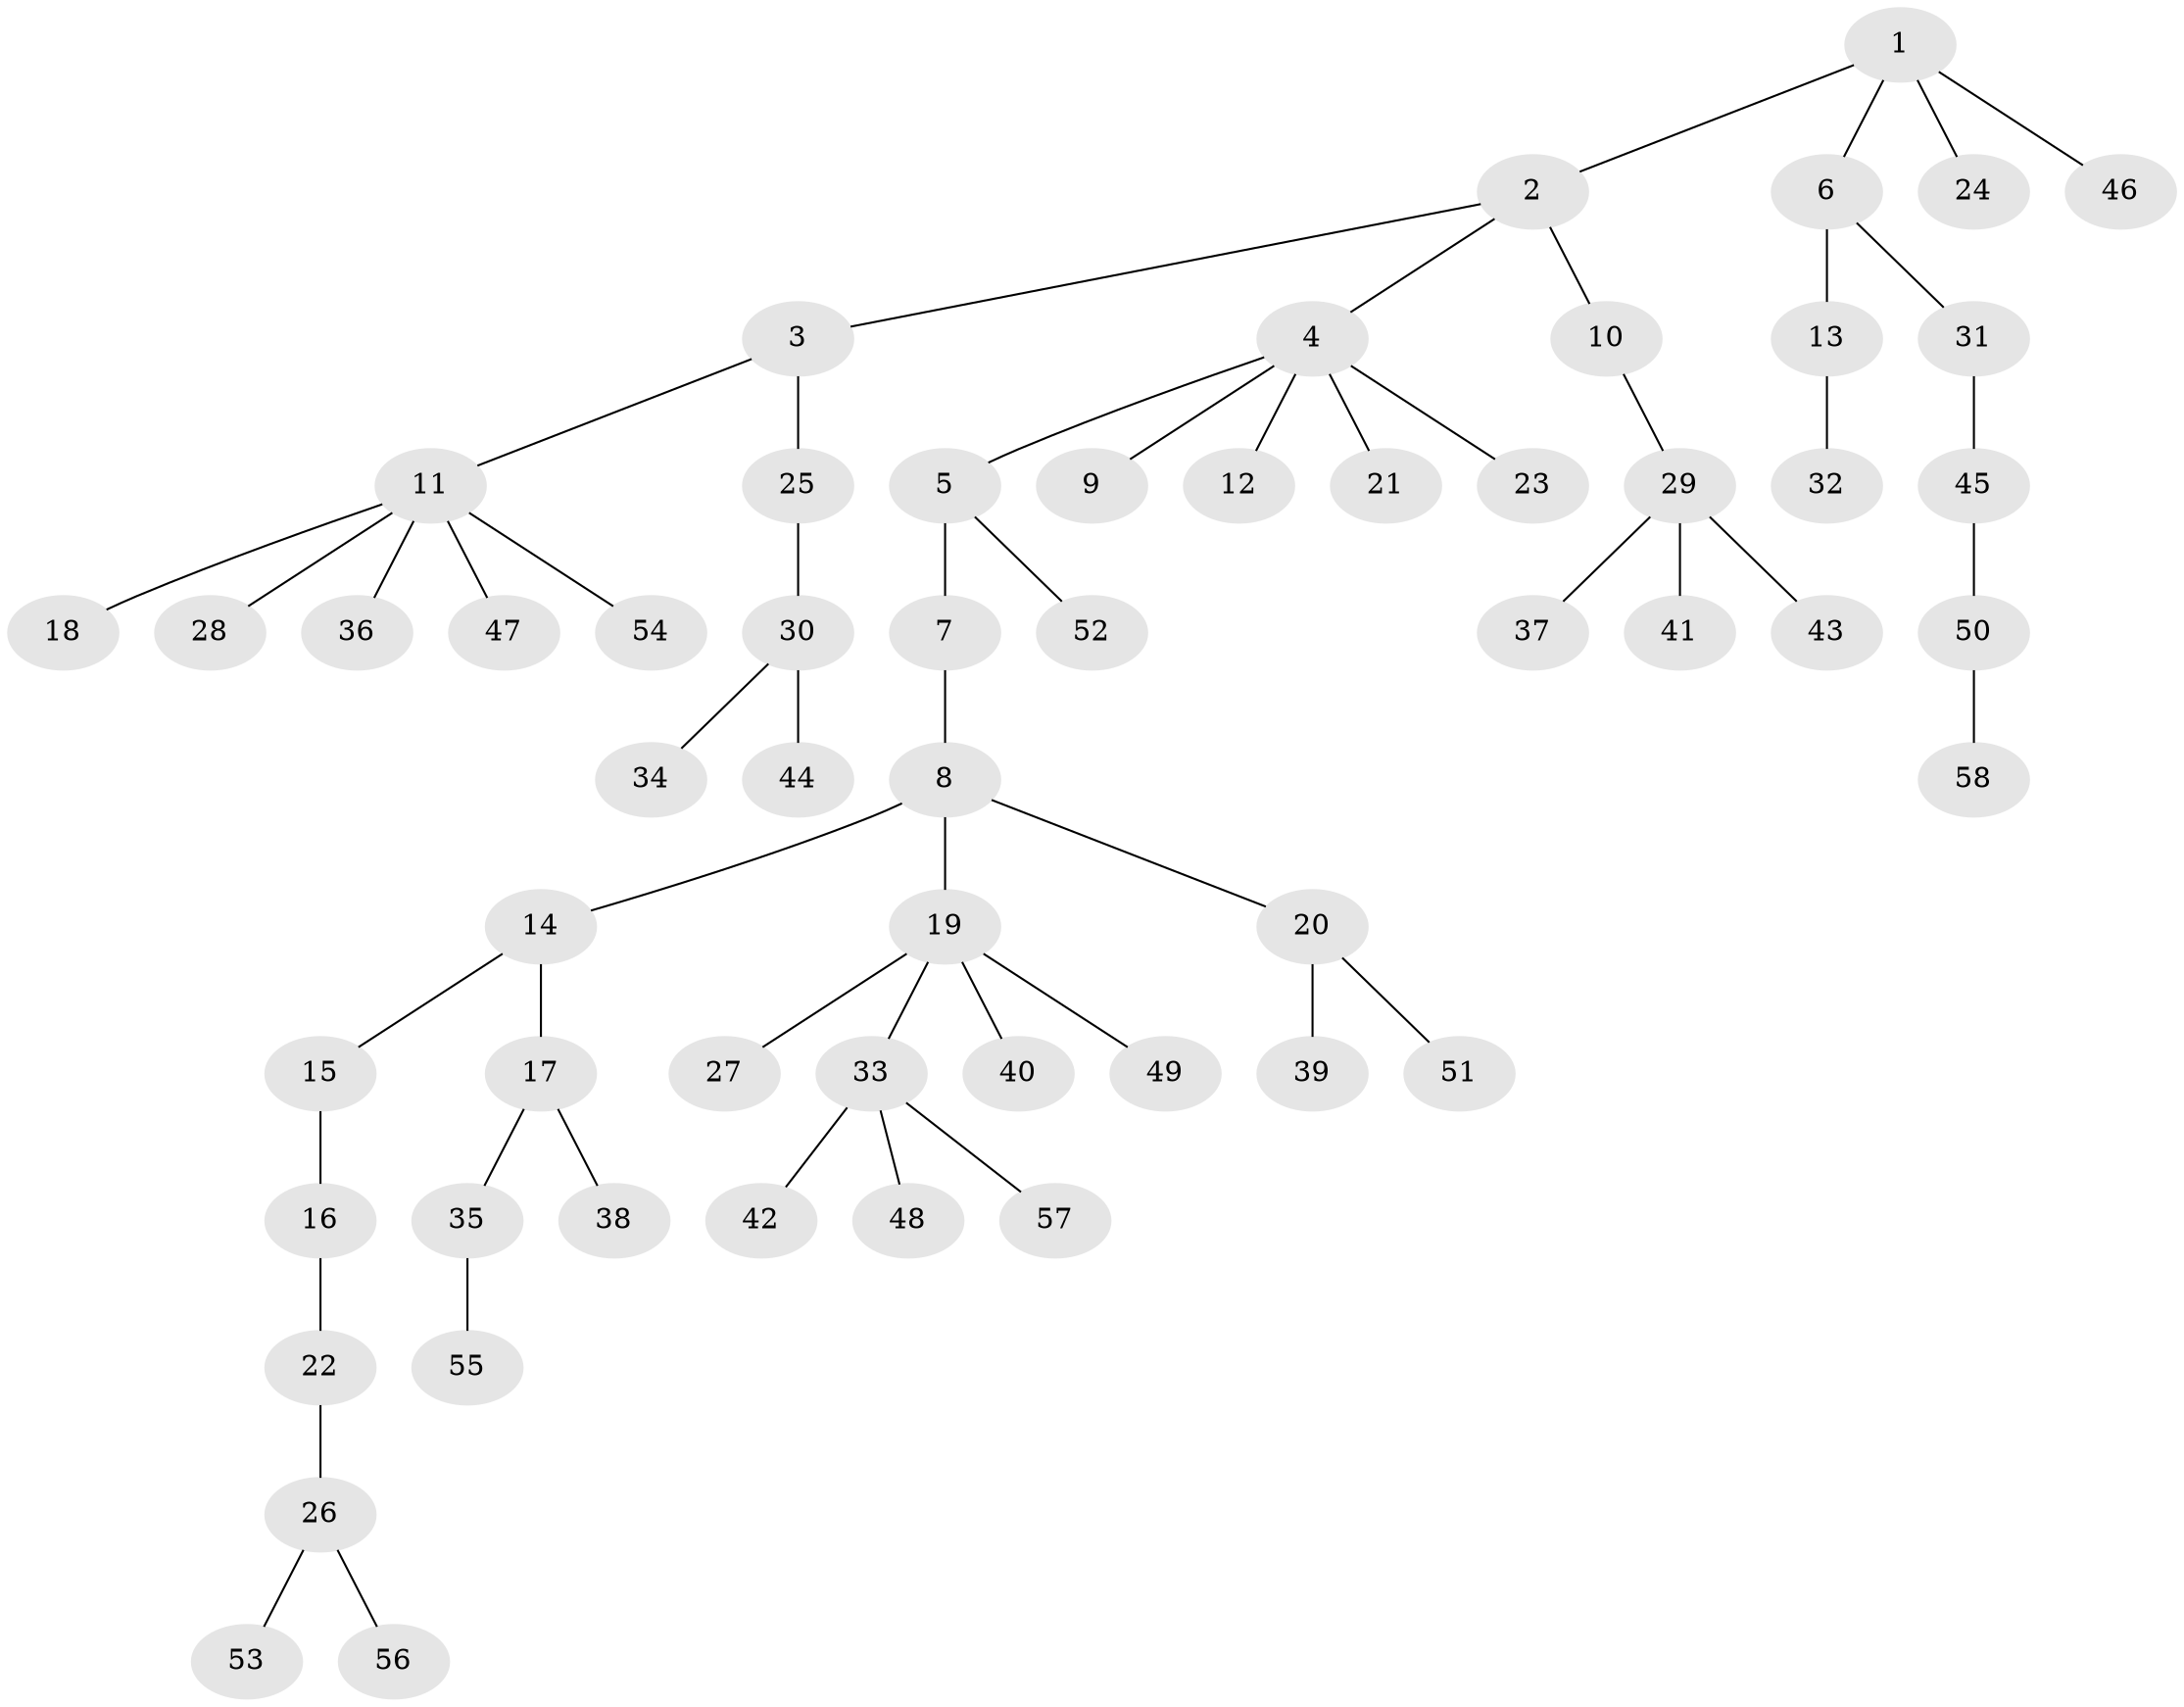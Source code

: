 // original degree distribution, {4: 0.10975609756097561, 7: 0.012195121951219513, 3: 0.0975609756097561, 5: 0.012195121951219513, 2: 0.2073170731707317, 6: 0.024390243902439025, 1: 0.5365853658536586}
// Generated by graph-tools (version 1.1) at 2025/51/03/04/25 22:51:37]
// undirected, 58 vertices, 57 edges
graph export_dot {
  node [color=gray90,style=filled];
  1;
  2;
  3;
  4;
  5;
  6;
  7;
  8;
  9;
  10;
  11;
  12;
  13;
  14;
  15;
  16;
  17;
  18;
  19;
  20;
  21;
  22;
  23;
  24;
  25;
  26;
  27;
  28;
  29;
  30;
  31;
  32;
  33;
  34;
  35;
  36;
  37;
  38;
  39;
  40;
  41;
  42;
  43;
  44;
  45;
  46;
  47;
  48;
  49;
  50;
  51;
  52;
  53;
  54;
  55;
  56;
  57;
  58;
  1 -- 2 [weight=1.0];
  1 -- 6 [weight=1.0];
  1 -- 24 [weight=1.0];
  1 -- 46 [weight=1.0];
  2 -- 3 [weight=1.0];
  2 -- 4 [weight=1.0];
  2 -- 10 [weight=1.0];
  3 -- 11 [weight=1.0];
  3 -- 25 [weight=1.0];
  4 -- 5 [weight=1.0];
  4 -- 9 [weight=1.0];
  4 -- 12 [weight=1.0];
  4 -- 21 [weight=1.0];
  4 -- 23 [weight=1.0];
  5 -- 7 [weight=1.0];
  5 -- 52 [weight=1.0];
  6 -- 13 [weight=1.0];
  6 -- 31 [weight=1.0];
  7 -- 8 [weight=1.0];
  8 -- 14 [weight=1.0];
  8 -- 19 [weight=1.0];
  8 -- 20 [weight=1.0];
  10 -- 29 [weight=1.0];
  11 -- 18 [weight=1.0];
  11 -- 28 [weight=1.0];
  11 -- 36 [weight=1.0];
  11 -- 47 [weight=1.0];
  11 -- 54 [weight=1.0];
  13 -- 32 [weight=1.0];
  14 -- 15 [weight=1.0];
  14 -- 17 [weight=1.0];
  15 -- 16 [weight=1.0];
  16 -- 22 [weight=1.0];
  17 -- 35 [weight=1.0];
  17 -- 38 [weight=1.0];
  19 -- 27 [weight=1.0];
  19 -- 33 [weight=1.0];
  19 -- 40 [weight=1.0];
  19 -- 49 [weight=1.0];
  20 -- 39 [weight=1.0];
  20 -- 51 [weight=1.0];
  22 -- 26 [weight=1.0];
  25 -- 30 [weight=1.0];
  26 -- 53 [weight=1.0];
  26 -- 56 [weight=1.0];
  29 -- 37 [weight=1.0];
  29 -- 41 [weight=1.0];
  29 -- 43 [weight=1.0];
  30 -- 34 [weight=1.0];
  30 -- 44 [weight=1.0];
  31 -- 45 [weight=1.0];
  33 -- 42 [weight=1.0];
  33 -- 48 [weight=1.0];
  33 -- 57 [weight=1.0];
  35 -- 55 [weight=1.0];
  45 -- 50 [weight=1.0];
  50 -- 58 [weight=1.0];
}

